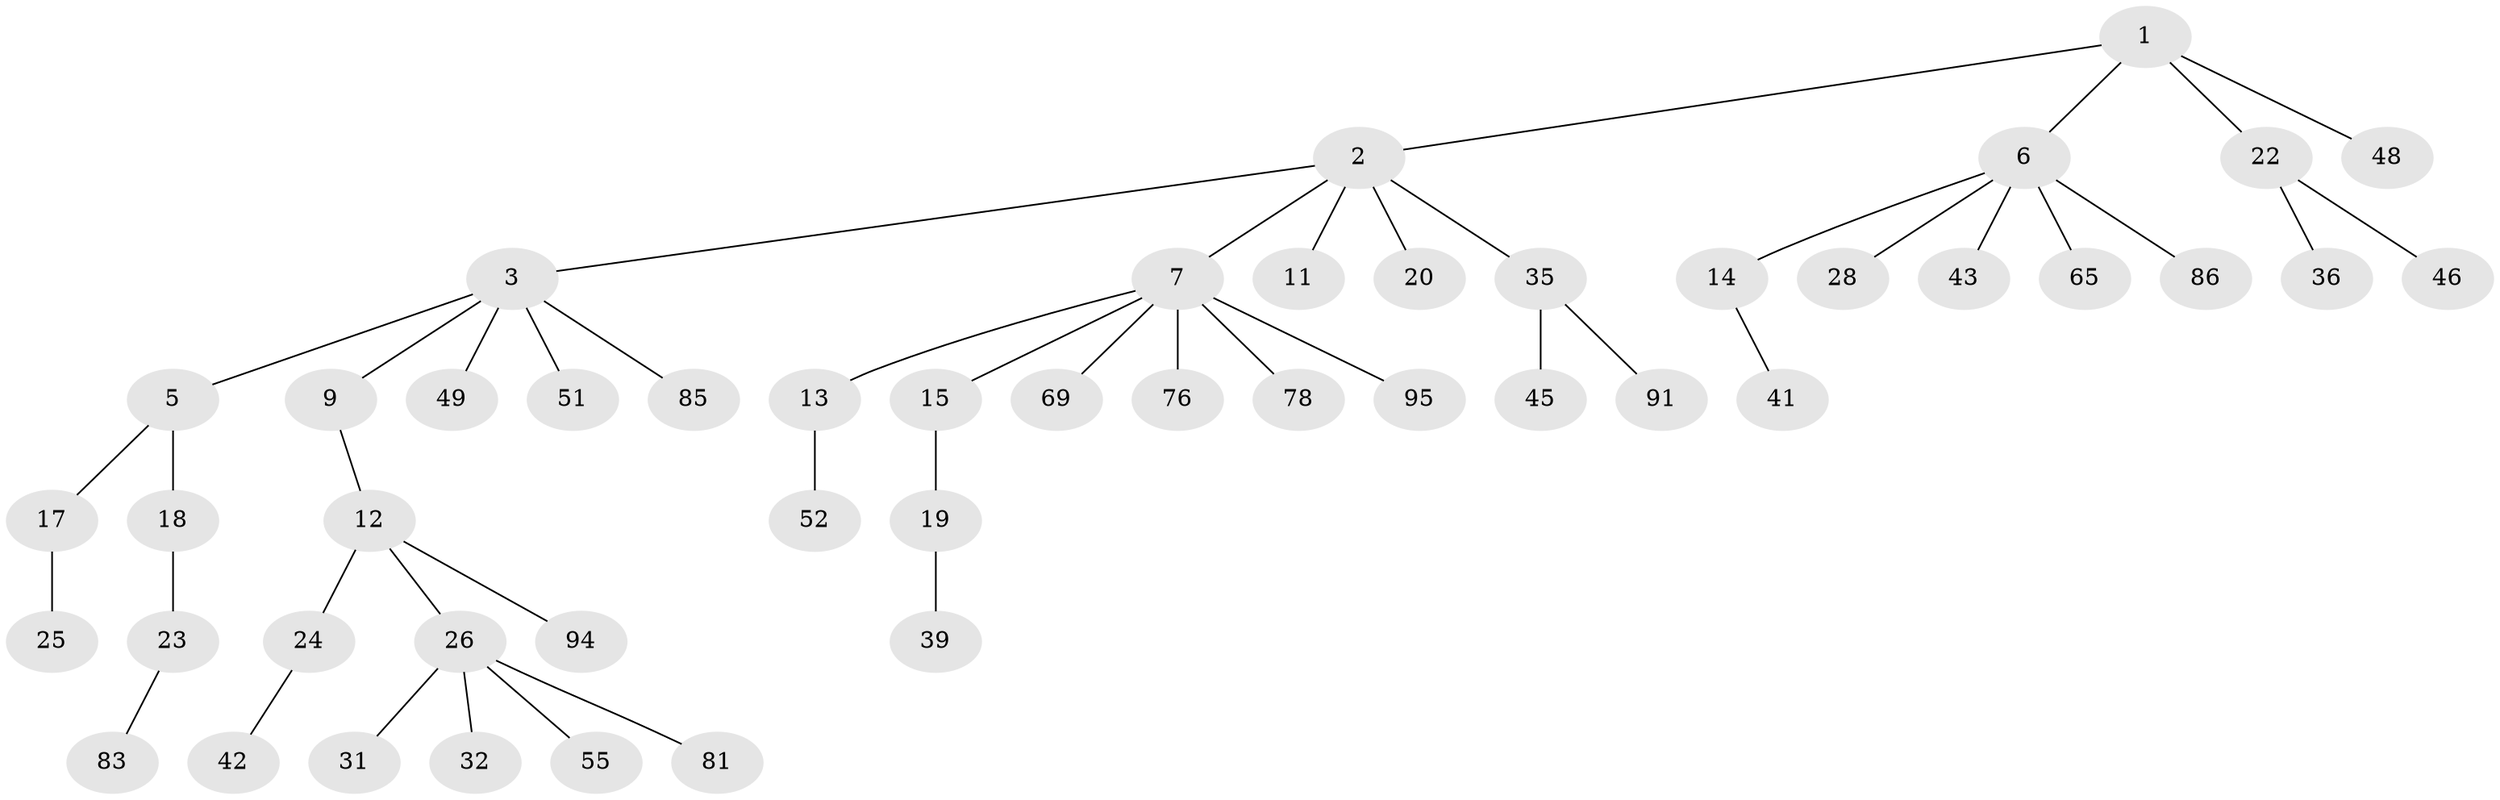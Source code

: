 // original degree distribution, {4: 0.05154639175257732, 5: 0.041237113402061855, 6: 0.030927835051546393, 3: 0.1134020618556701, 7: 0.010309278350515464, 2: 0.21649484536082475, 1: 0.5360824742268041}
// Generated by graph-tools (version 1.1) at 2025/19/03/04/25 18:19:08]
// undirected, 48 vertices, 47 edges
graph export_dot {
graph [start="1"]
  node [color=gray90,style=filled];
  1;
  2 [super="+80+4"];
  3;
  5;
  6 [super="+10+27"];
  7 [super="+8"];
  9 [super="+16"];
  11 [super="+84"];
  12 [super="+33+71+90"];
  13 [super="+21+47"];
  14 [super="+29"];
  15 [super="+92+34"];
  17;
  18 [super="+61"];
  19;
  20;
  22 [super="+44"];
  23;
  24 [super="+38+37"];
  25 [super="+58"];
  26 [super="+30+60+75+79+54"];
  28 [super="+57"];
  31;
  32;
  35;
  36;
  39;
  41;
  42;
  43;
  45;
  46;
  48;
  49;
  51;
  52;
  55 [super="+70"];
  65;
  69;
  76;
  78;
  81 [super="+89+93"];
  83;
  85;
  86;
  91;
  94;
  95;
  1 -- 2;
  1 -- 6;
  1 -- 22;
  1 -- 48;
  2 -- 3;
  2 -- 35;
  2 -- 11;
  2 -- 20;
  2 -- 7;
  3 -- 5;
  3 -- 9;
  3 -- 49;
  3 -- 51;
  3 -- 85;
  5 -- 17;
  5 -- 18;
  6 -- 65;
  6 -- 86;
  6 -- 14;
  6 -- 43;
  6 -- 28;
  7 -- 13;
  7 -- 15;
  7 -- 76;
  7 -- 78;
  7 -- 95;
  7 -- 69;
  9 -- 12;
  12 -- 24;
  12 -- 26;
  12 -- 94;
  13 -- 52;
  14 -- 41;
  15 -- 19;
  17 -- 25;
  18 -- 23;
  19 -- 39;
  22 -- 36;
  22 -- 46;
  23 -- 83;
  24 -- 42;
  26 -- 32;
  26 -- 31;
  26 -- 81;
  26 -- 55;
  35 -- 45;
  35 -- 91;
}
